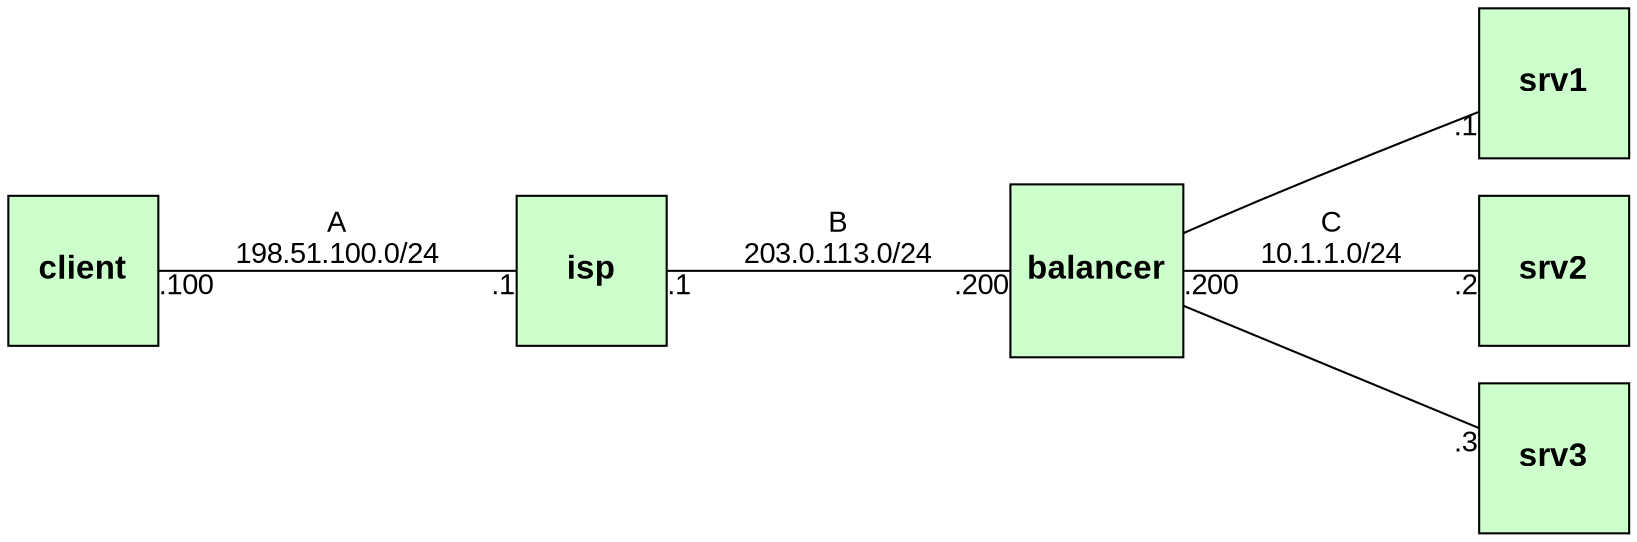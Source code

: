 graph lab_nginx {
  rankdir="LR"
  // pad=1
  // rank="same"
  bgcolor="#ffffff"
  node [shape=square, fontname="arial bold",fontsize=16,style="filled",fillcolor="#ccffcc",width=1]
  edge [minlen=2, len=2, fontname="arial", fontsize=14]
  // mode="KK"

  client, isp, balancer, srv1, srv2, srv3

  client -- isp [taillabel=".100", label="A\n198.51.100.0/24", headlabel=".1"]
  isp -- balancer [taillabel=".1", label="B\n203.0.113.0/24", headlabel=".200"]
  balancer -- srv1 [taillabel="", label="", headlabel=".1"]
  balancer -- srv2 [taillabel=".200", label="C\n10.1.1.0/24", headlabel=".2"]
  balancer -- srv3 [taillabel="", label="", headlabel=".3"]

}
